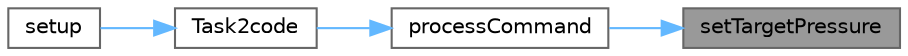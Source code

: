 digraph "setTargetPressure"
{
 // LATEX_PDF_SIZE
  bgcolor="transparent";
  edge [fontname=Helvetica,fontsize=10,labelfontname=Helvetica,labelfontsize=10];
  node [fontname=Helvetica,fontsize=10,shape=box,height=0.2,width=0.4];
  rankdir="RL";
  Node1 [id="Node000001",label="setTargetPressure",height=0.2,width=0.4,color="gray40", fillcolor="grey60", style="filled", fontcolor="black",tooltip="Sets the target pressure."];
  Node1 -> Node2 [id="edge1_Node000001_Node000002",dir="back",color="steelblue1",style="solid",tooltip=" "];
  Node2 [id="Node000002",label="processCommand",height=0.2,width=0.4,color="grey40", fillcolor="white", style="filled",URL="$plunger_8cpp.html#a85b0200d9a75a6f9ed0d963f11544b5a",tooltip="Processes incoming commands and performs the corresponding actions."];
  Node2 -> Node3 [id="edge2_Node000002_Node000003",dir="back",color="steelblue1",style="solid",tooltip=" "];
  Node3 [id="Node000003",label="Task2code",height=0.2,width=0.4,color="grey40", fillcolor="white", style="filled",URL="$task2_code_8cpp.html#a71efa60963a8c7dea6e1463f17eb2e1c",tooltip="Task 2 code."];
  Node3 -> Node4 [id="edge3_Node000003_Node000004",dir="back",color="steelblue1",style="solid",tooltip=" "];
  Node4 [id="Node000004",label="setup",height=0.2,width=0.4,color="grey40", fillcolor="white", style="filled",URL="$main_8cpp.html#a4fc01d736fe50cf5b977f755b675f11d",tooltip="Setup function."];
}
